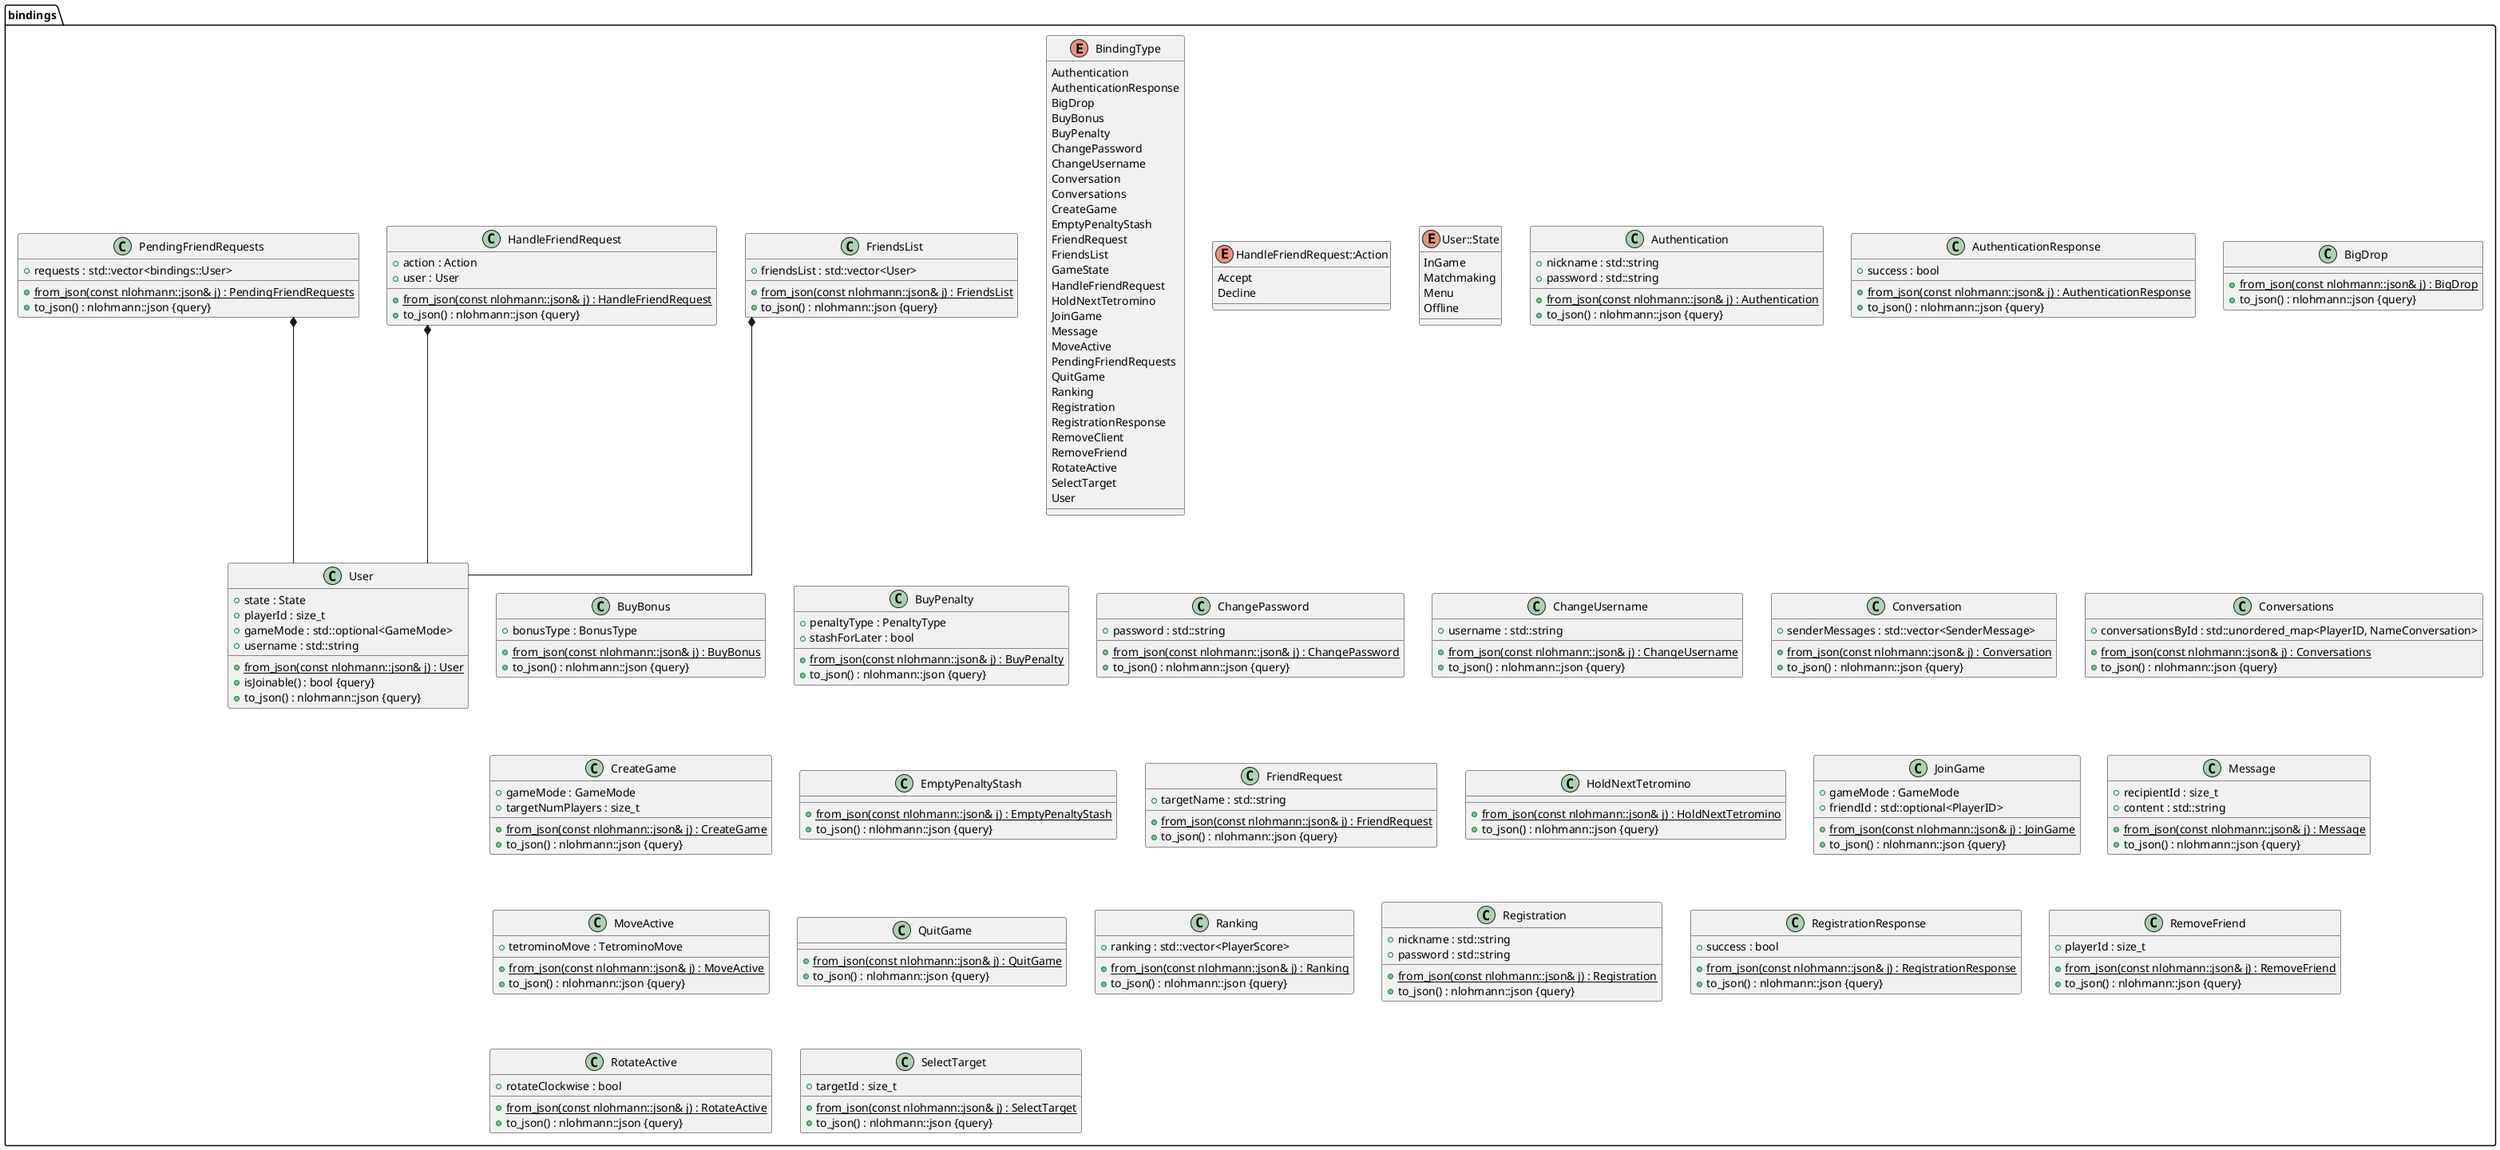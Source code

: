 @startuml BindingClass
skinparam linetype ortho

/' Objects '/

namespace bindings {
	enum BindingType {
		Authentication
		AuthenticationResponse
		BigDrop
		BuyBonus
		BuyPenalty
		ChangePassword
		ChangeUsername
		Conversation
		Conversations
		CreateGame
		EmptyPenaltyStash
		FriendRequest
		FriendsList
		GameState
		HandleFriendRequest
		HoldNextTetromino
		JoinGame
		Message
		MoveActive
		PendingFriendRequests
		QuitGame
		Ranking
		Registration
		RegistrationResponse
		RemoveClient
		RemoveFriend
		RotateActive
		SelectTarget
		User
	}

	enum HandleFriendRequest::Action {
		Accept
		Decline
	}

	enum User::State {
		InGame
		Matchmaking
		Menu
		Offline
	}

	class Authentication {
		+{static} from_json(const nlohmann::json& j) : Authentication
		+to_json() : nlohmann::json {query}
		+nickname : std::string
		+password : std::string
	}

	class AuthenticationResponse {
		+{static} from_json(const nlohmann::json& j) : AuthenticationResponse
		+success : bool
		+to_json() : nlohmann::json {query}
	}

	class BigDrop {
		+{static} from_json(const nlohmann::json& j) : BigDrop
		+to_json() : nlohmann::json {query}
	}

	class BuyBonus {
		+bonusType : BonusType
		+{static} from_json(const nlohmann::json& j) : BuyBonus
		+to_json() : nlohmann::json {query}
	}

	class BuyPenalty {
		+{static} from_json(const nlohmann::json& j) : BuyPenalty
		+penaltyType : PenaltyType
		+stashForLater : bool
		+to_json() : nlohmann::json {query}
	}

	class ChangePassword {
		+{static} from_json(const nlohmann::json& j) : ChangePassword
		+to_json() : nlohmann::json {query}
		+password : std::string
	}

	class ChangeUsername {
		+{static} from_json(const nlohmann::json& j) : ChangeUsername
		+to_json() : nlohmann::json {query}
		+username : std::string
	}

	class Conversation {
		+{static} from_json(const nlohmann::json& j) : Conversation
		+to_json() : nlohmann::json {query}
		+senderMessages : std::vector<SenderMessage>
	}

	class Conversations {
		+{static} from_json(const nlohmann::json& j) : Conversations
		+to_json() : nlohmann::json {query}
		+conversationsById : std::unordered_map<PlayerID, NameConversation>
	}

	class CreateGame {
		+{static} from_json(const nlohmann::json& j) : CreateGame
		+gameMode : GameMode
		+to_json() : nlohmann::json {query}
		+targetNumPlayers : size_t
	}

	class EmptyPenaltyStash {
		+{static} from_json(const nlohmann::json& j) : EmptyPenaltyStash
		+to_json() : nlohmann::json {query}
	}

	class FriendRequest {
		+{static} from_json(const nlohmann::json& j) : FriendRequest
		+to_json() : nlohmann::json {query}
		+targetName : std::string
	}

	class FriendsList {
		+{static} from_json(const nlohmann::json& j) : FriendsList
		+to_json() : nlohmann::json {query}
		+friendsList : std::vector<User>
	}

	class HandleFriendRequest {
		+action : Action
		+{static} from_json(const nlohmann::json& j) : HandleFriendRequest
		+user : User
		+to_json() : nlohmann::json {query}
	}

	class HoldNextTetromino {
		+{static} from_json(const nlohmann::json& j) : HoldNextTetromino
		+to_json() : nlohmann::json {query}
	}

	class JoinGame {
		+gameMode : GameMode
		+{static} from_json(const nlohmann::json& j) : JoinGame
		+to_json() : nlohmann::json {query}
		+friendId : std::optional<PlayerID>
	}

	class Message {
		+{static} from_json(const nlohmann::json& j) : Message
		+to_json() : nlohmann::json {query}
		+recipientId : size_t
		+content : std::string
	}

	class MoveActive {
		+{static} from_json(const nlohmann::json& j) : MoveActive
		+tetrominoMove : TetrominoMove
		+to_json() : nlohmann::json {query}
	}

	class PendingFriendRequests {
		+{static} from_json(const nlohmann::json& j) : PendingFriendRequests
		+to_json() : nlohmann::json {query}
		+requests : std::vector<bindings::User>
	}

	class QuitGame {
		+{static} from_json(const nlohmann::json& j) : QuitGame
		+to_json() : nlohmann::json {query}
	}

	class Ranking {
		+{static} from_json(const nlohmann::json& j) : Ranking
		+to_json() : nlohmann::json {query}
		+ranking : std::vector<PlayerScore>
	}

	class Registration {
		+{static} from_json(const nlohmann::json& j) : Registration
		+to_json() : nlohmann::json {query}
		+nickname : std::string
		+password : std::string
	}

	class RegistrationResponse {
		+{static} from_json(const nlohmann::json& j) : RegistrationResponse
		+success : bool
		+to_json() : nlohmann::json {query}
	}

	class RemoveFriend {
		+{static} from_json(const nlohmann::json& j) : RemoveFriend
		+to_json() : nlohmann::json {query}
		+playerId : size_t
	}

	class RotateActive {
		+{static} from_json(const nlohmann::json& j) : RotateActive
		+rotateClockwise : bool
		+to_json() : nlohmann::json {query}
	}

	class SelectTarget {
		+{static} from_json(const nlohmann::json& j) : SelectTarget
		+to_json() : nlohmann::json {query}
		+targetId : size_t
	}

	class User {
		+state : State
		+{static} from_json(const nlohmann::json& j) : User
		+isJoinable() : bool {query}
		+to_json() : nlohmann::json {query}
		+playerId : size_t
		+gameMode : std::optional<GameMode>
		+username : std::string
	}
}





/' Inheritance relationships '/




/' Aggregation relationships '/

bindings.FriendsList *-- bindings.User


bindings.HandleFriendRequest *-- bindings.User


bindings.PendingFriendRequests *-- bindings.User






/' Nested objects '/

bindings.HandleFriendRequest +-- bindings.HandleFriendRequest.Action


bindings.User +-- bindings.User.State




@enduml
